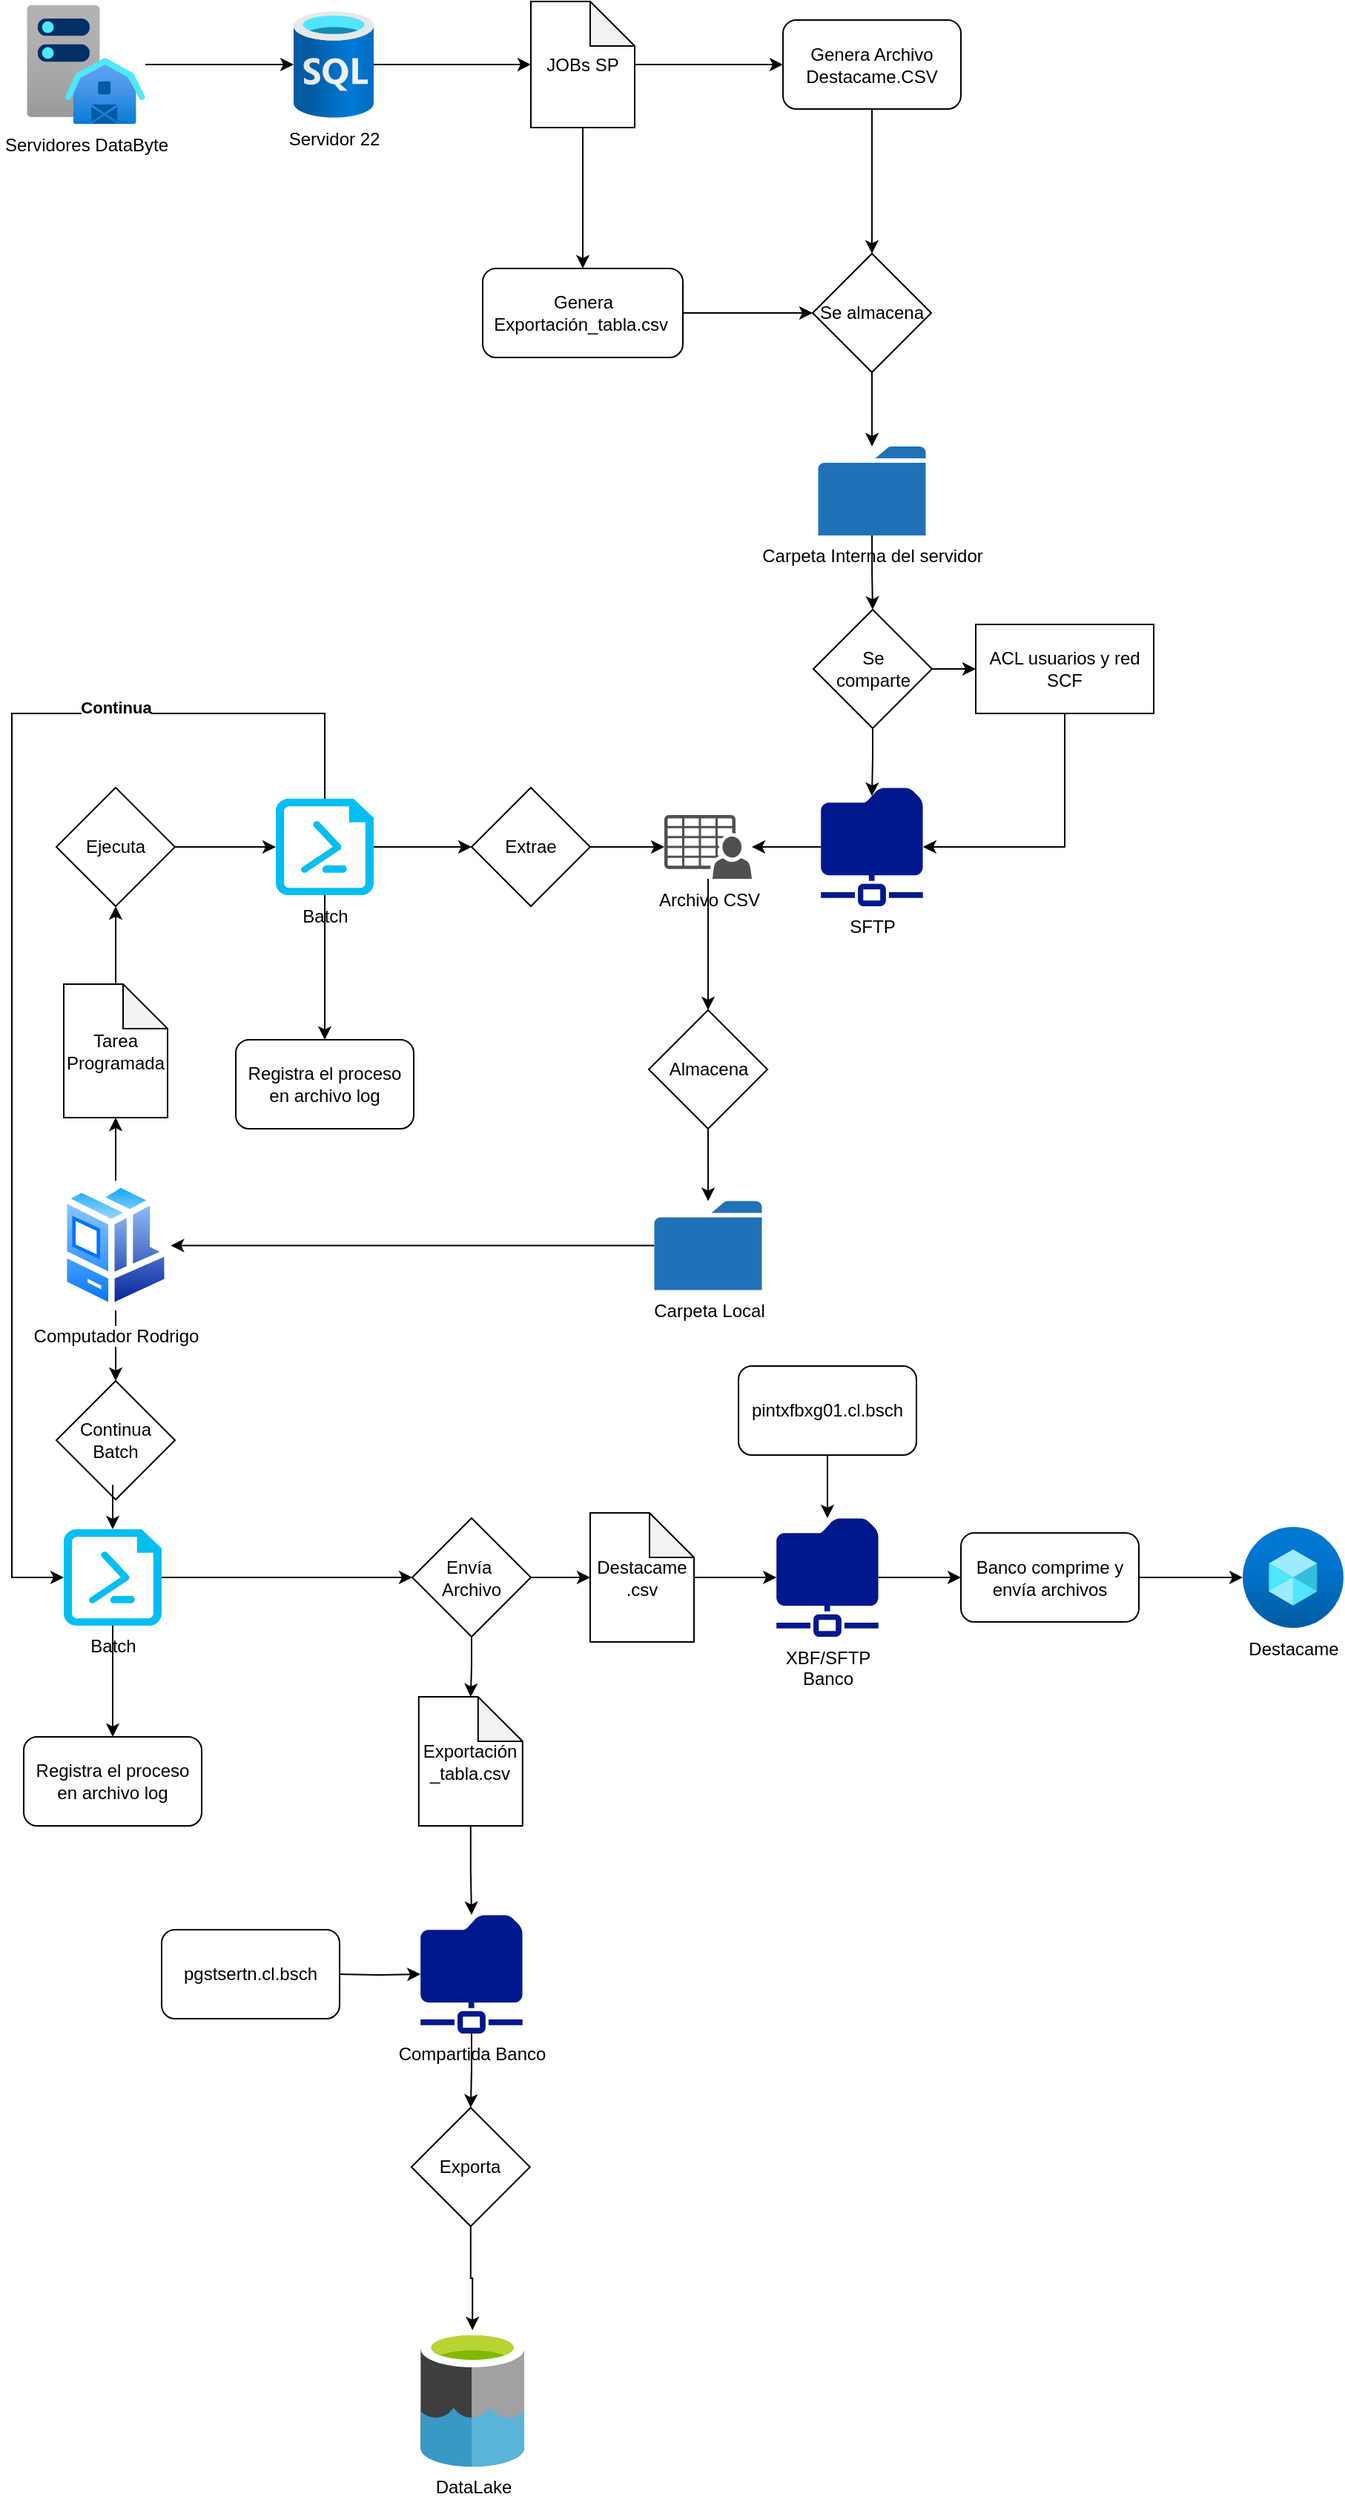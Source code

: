 <mxfile version="24.4.8" type="github">
  <diagram name="Página-1" id="wv0_I9xYi8dKAA7470HY">
    <mxGraphModel dx="794" dy="420" grid="1" gridSize="10" guides="1" tooltips="1" connect="1" arrows="1" fold="1" page="1" pageScale="1" pageWidth="827" pageHeight="1169" math="0" shadow="0">
      <root>
        <mxCell id="0" />
        <mxCell id="1" parent="0" />
        <mxCell id="hSa-tMD5gzLTI7g2pg_K-9" value="" style="edgeStyle=orthogonalEdgeStyle;rounded=0;orthogonalLoop=1;jettySize=auto;html=1;" parent="1" source="hSa-tMD5gzLTI7g2pg_K-5" target="hSa-tMD5gzLTI7g2pg_K-10" edge="1">
          <mxGeometry relative="1" as="geometry">
            <mxPoint x="362" y="72.5" as="targetPoint" />
          </mxGeometry>
        </mxCell>
        <mxCell id="hSa-tMD5gzLTI7g2pg_K-5" value="Servidor 22" style="image;aspect=fixed;html=1;points=[];align=center;fontSize=12;image=img/lib/azure2/databases/SQL_Database.svg;" parent="1" vertex="1">
          <mxGeometry x="240" y="36.5" width="54" height="72" as="geometry" />
        </mxCell>
        <mxCell id="hSa-tMD5gzLTI7g2pg_K-7" style="edgeStyle=orthogonalEdgeStyle;rounded=0;orthogonalLoop=1;jettySize=auto;html=1;" parent="1" source="hSa-tMD5gzLTI7g2pg_K-6" target="hSa-tMD5gzLTI7g2pg_K-5" edge="1">
          <mxGeometry relative="1" as="geometry" />
        </mxCell>
        <mxCell id="hSa-tMD5gzLTI7g2pg_K-6" value="Servidores DataByte" style="image;aspect=fixed;html=1;points=[];align=center;fontSize=12;image=img/lib/azure2/general/Server_Farm.svg;" parent="1" vertex="1">
          <mxGeometry x="60" y="32.5" width="80" height="80" as="geometry" />
        </mxCell>
        <mxCell id="hSa-tMD5gzLTI7g2pg_K-12" value="" style="edgeStyle=orthogonalEdgeStyle;rounded=0;orthogonalLoop=1;jettySize=auto;html=1;" parent="1" source="hSa-tMD5gzLTI7g2pg_K-10" target="hSa-tMD5gzLTI7g2pg_K-11" edge="1">
          <mxGeometry relative="1" as="geometry" />
        </mxCell>
        <mxCell id="hSa-tMD5gzLTI7g2pg_K-14" value="" style="edgeStyle=orthogonalEdgeStyle;rounded=0;orthogonalLoop=1;jettySize=auto;html=1;" parent="1" source="hSa-tMD5gzLTI7g2pg_K-10" target="hSa-tMD5gzLTI7g2pg_K-13" edge="1">
          <mxGeometry relative="1" as="geometry" />
        </mxCell>
        <mxCell id="hSa-tMD5gzLTI7g2pg_K-10" value="JOBs SP" style="shape=note;whiteSpace=wrap;html=1;backgroundOutline=1;darkOpacity=0.05;" parent="1" vertex="1">
          <mxGeometry x="400" y="30" width="70" height="85" as="geometry" />
        </mxCell>
        <mxCell id="hSa-tMD5gzLTI7g2pg_K-20" style="edgeStyle=orthogonalEdgeStyle;rounded=0;orthogonalLoop=1;jettySize=auto;html=1;" parent="1" source="hSa-tMD5gzLTI7g2pg_K-11" target="hSa-tMD5gzLTI7g2pg_K-18" edge="1">
          <mxGeometry relative="1" as="geometry" />
        </mxCell>
        <mxCell id="hSa-tMD5gzLTI7g2pg_K-11" value="Genera Archivo Destacame.CSV" style="rounded=1;whiteSpace=wrap;html=1;" parent="1" vertex="1">
          <mxGeometry x="570" y="42.5" width="120" height="60" as="geometry" />
        </mxCell>
        <mxCell id="hSa-tMD5gzLTI7g2pg_K-19" style="edgeStyle=orthogonalEdgeStyle;rounded=0;orthogonalLoop=1;jettySize=auto;html=1;" parent="1" source="hSa-tMD5gzLTI7g2pg_K-13" target="hSa-tMD5gzLTI7g2pg_K-18" edge="1">
          <mxGeometry relative="1" as="geometry" />
        </mxCell>
        <mxCell id="hSa-tMD5gzLTI7g2pg_K-13" value="Genera Exportación_tabla.csv&amp;nbsp;" style="rounded=1;whiteSpace=wrap;html=1;" parent="1" vertex="1">
          <mxGeometry x="367.5" y="210" width="135" height="60" as="geometry" />
        </mxCell>
        <mxCell id="hSa-tMD5gzLTI7g2pg_K-23" style="edgeStyle=orthogonalEdgeStyle;rounded=0;orthogonalLoop=1;jettySize=auto;html=1;" parent="1" source="hSa-tMD5gzLTI7g2pg_K-18" target="hSa-tMD5gzLTI7g2pg_K-21" edge="1">
          <mxGeometry relative="1" as="geometry" />
        </mxCell>
        <mxCell id="hSa-tMD5gzLTI7g2pg_K-18" value="Se almacena" style="rhombus;whiteSpace=wrap;html=1;" parent="1" vertex="1">
          <mxGeometry x="590" y="200" width="80" height="80" as="geometry" />
        </mxCell>
        <mxCell id="hSa-tMD5gzLTI7g2pg_K-28" style="edgeStyle=orthogonalEdgeStyle;rounded=0;orthogonalLoop=1;jettySize=auto;html=1;" parent="1" source="hSa-tMD5gzLTI7g2pg_K-21" target="hSa-tMD5gzLTI7g2pg_K-27" edge="1">
          <mxGeometry relative="1" as="geometry" />
        </mxCell>
        <mxCell id="hSa-tMD5gzLTI7g2pg_K-21" value="Carpeta Interna del servidor" style="sketch=0;pointerEvents=1;shadow=0;dashed=0;html=1;strokeColor=none;labelPosition=center;verticalLabelPosition=bottom;verticalAlign=top;outlineConnect=0;align=center;shape=mxgraph.office.concepts.folder;fillColor=#2072B8;" parent="1" vertex="1">
          <mxGeometry x="593.75" y="330" width="72.5" height="60" as="geometry" />
        </mxCell>
        <mxCell id="hSa-tMD5gzLTI7g2pg_K-63" style="edgeStyle=orthogonalEdgeStyle;rounded=0;orthogonalLoop=1;jettySize=auto;html=1;" parent="1" source="hSa-tMD5gzLTI7g2pg_K-26" target="hSa-tMD5gzLTI7g2pg_K-55" edge="1">
          <mxGeometry relative="1" as="geometry" />
        </mxCell>
        <mxCell id="hSa-tMD5gzLTI7g2pg_K-26" value="SFTP" style="sketch=0;aspect=fixed;pointerEvents=1;shadow=0;dashed=0;html=1;strokeColor=none;labelPosition=center;verticalLabelPosition=bottom;verticalAlign=top;align=center;fillColor=#00188D;shape=mxgraph.mscae.enterprise.shared_folder" parent="1" vertex="1">
          <mxGeometry x="595.6" y="560" width="68.8" height="80" as="geometry" />
        </mxCell>
        <mxCell id="hSa-tMD5gzLTI7g2pg_K-31" style="edgeStyle=orthogonalEdgeStyle;rounded=0;orthogonalLoop=1;jettySize=auto;html=1;" parent="1" source="hSa-tMD5gzLTI7g2pg_K-27" target="hSa-tMD5gzLTI7g2pg_K-30" edge="1">
          <mxGeometry relative="1" as="geometry" />
        </mxCell>
        <mxCell id="hSa-tMD5gzLTI7g2pg_K-27" value="Se &lt;br&gt;comparte" style="rhombus;whiteSpace=wrap;html=1;" parent="1" vertex="1">
          <mxGeometry x="590.5" y="440" width="80" height="80" as="geometry" />
        </mxCell>
        <mxCell id="hSa-tMD5gzLTI7g2pg_K-29" style="edgeStyle=orthogonalEdgeStyle;rounded=0;orthogonalLoop=1;jettySize=auto;html=1;entryX=0.5;entryY=0.07;entryDx=0;entryDy=0;entryPerimeter=0;" parent="1" source="hSa-tMD5gzLTI7g2pg_K-27" target="hSa-tMD5gzLTI7g2pg_K-26" edge="1">
          <mxGeometry relative="1" as="geometry" />
        </mxCell>
        <mxCell id="hSa-tMD5gzLTI7g2pg_K-30" value="ACL usuarios y red SCF" style="rounded=0;whiteSpace=wrap;html=1;" parent="1" vertex="1">
          <mxGeometry x="700" y="450" width="120" height="60" as="geometry" />
        </mxCell>
        <mxCell id="hSa-tMD5gzLTI7g2pg_K-33" style="edgeStyle=orthogonalEdgeStyle;rounded=0;orthogonalLoop=1;jettySize=auto;html=1;entryX=1;entryY=0.5;entryDx=0;entryDy=0;entryPerimeter=0;" parent="1" source="hSa-tMD5gzLTI7g2pg_K-30" target="hSa-tMD5gzLTI7g2pg_K-26" edge="1">
          <mxGeometry relative="1" as="geometry">
            <Array as="points">
              <mxPoint x="760" y="600" />
            </Array>
          </mxGeometry>
        </mxCell>
        <mxCell id="hSa-tMD5gzLTI7g2pg_K-58" style="edgeStyle=orthogonalEdgeStyle;rounded=0;orthogonalLoop=1;jettySize=auto;html=1;" parent="1" source="hSa-tMD5gzLTI7g2pg_K-34" target="hSa-tMD5gzLTI7g2pg_K-37" edge="1">
          <mxGeometry relative="1" as="geometry" />
        </mxCell>
        <mxCell id="hSa-tMD5gzLTI7g2pg_K-74" style="edgeStyle=orthogonalEdgeStyle;rounded=0;orthogonalLoop=1;jettySize=auto;html=1;" parent="1" source="hSa-tMD5gzLTI7g2pg_K-34" target="hSa-tMD5gzLTI7g2pg_K-73" edge="1">
          <mxGeometry relative="1" as="geometry" />
        </mxCell>
        <mxCell id="hSa-tMD5gzLTI7g2pg_K-34" value="Computador Rodrigo" style="image;aspect=fixed;perimeter=ellipsePerimeter;html=1;align=center;shadow=0;dashed=0;spacingTop=3;image=img/lib/active_directory/workstation_client.svg;" parent="1" vertex="1">
          <mxGeometry x="82.81" y="825" width="74.38" height="87.5" as="geometry" />
        </mxCell>
        <mxCell id="hSa-tMD5gzLTI7g2pg_K-54" style="edgeStyle=orthogonalEdgeStyle;rounded=0;orthogonalLoop=1;jettySize=auto;html=1;" parent="1" source="hSa-tMD5gzLTI7g2pg_K-36" target="hSa-tMD5gzLTI7g2pg_K-52" edge="1">
          <mxGeometry relative="1" as="geometry" />
        </mxCell>
        <mxCell id="hSa-tMD5gzLTI7g2pg_K-36" value="Ejecuta" style="rhombus;whiteSpace=wrap;html=1;" parent="1" vertex="1">
          <mxGeometry x="80" y="560" width="80" height="80" as="geometry" />
        </mxCell>
        <mxCell id="hSa-tMD5gzLTI7g2pg_K-49" style="edgeStyle=orthogonalEdgeStyle;rounded=0;orthogonalLoop=1;jettySize=auto;html=1;" parent="1" source="hSa-tMD5gzLTI7g2pg_K-37" target="hSa-tMD5gzLTI7g2pg_K-36" edge="1">
          <mxGeometry relative="1" as="geometry" />
        </mxCell>
        <mxCell id="hSa-tMD5gzLTI7g2pg_K-37" value="Tarea Programada" style="shape=note;whiteSpace=wrap;html=1;backgroundOutline=1;darkOpacity=0.05;" parent="1" vertex="1">
          <mxGeometry x="85" y="692.5" width="70" height="90" as="geometry" />
        </mxCell>
        <mxCell id="hSa-tMD5gzLTI7g2pg_K-62" style="edgeStyle=orthogonalEdgeStyle;rounded=0;orthogonalLoop=1;jettySize=auto;html=1;" parent="1" source="hSa-tMD5gzLTI7g2pg_K-46" target="hSa-tMD5gzLTI7g2pg_K-55" edge="1">
          <mxGeometry relative="1" as="geometry" />
        </mxCell>
        <mxCell id="hSa-tMD5gzLTI7g2pg_K-46" value="Extrae" style="rhombus;whiteSpace=wrap;html=1;" parent="1" vertex="1">
          <mxGeometry x="360" y="560" width="80" height="80" as="geometry" />
        </mxCell>
        <mxCell id="hSa-tMD5gzLTI7g2pg_K-53" style="edgeStyle=orthogonalEdgeStyle;rounded=0;orthogonalLoop=1;jettySize=auto;html=1;" parent="1" source="hSa-tMD5gzLTI7g2pg_K-52" target="hSa-tMD5gzLTI7g2pg_K-46" edge="1">
          <mxGeometry relative="1" as="geometry" />
        </mxCell>
        <mxCell id="hSa-tMD5gzLTI7g2pg_K-77" style="edgeStyle=orthogonalEdgeStyle;rounded=0;orthogonalLoop=1;jettySize=auto;html=1;" parent="1" source="hSa-tMD5gzLTI7g2pg_K-52" target="hSa-tMD5gzLTI7g2pg_K-76" edge="1">
          <mxGeometry relative="1" as="geometry" />
        </mxCell>
        <mxCell id="hSa-tMD5gzLTI7g2pg_K-52" value="Batch" style="verticalLabelPosition=bottom;html=1;verticalAlign=top;align=center;strokeColor=none;fillColor=#00BEF2;shape=mxgraph.azure.powershell_file;pointerEvents=1;" parent="1" vertex="1">
          <mxGeometry x="228" y="567.5" width="66" height="65" as="geometry" />
        </mxCell>
        <mxCell id="hSa-tMD5gzLTI7g2pg_K-65" style="edgeStyle=orthogonalEdgeStyle;rounded=0;orthogonalLoop=1;jettySize=auto;html=1;" parent="1" source="hSa-tMD5gzLTI7g2pg_K-55" target="hSa-tMD5gzLTI7g2pg_K-64" edge="1">
          <mxGeometry relative="1" as="geometry" />
        </mxCell>
        <mxCell id="hSa-tMD5gzLTI7g2pg_K-55" value="Archivo CSV" style="sketch=0;pointerEvents=1;shadow=0;dashed=0;html=1;strokeColor=none;fillColor=#505050;labelPosition=center;verticalLabelPosition=bottom;verticalAlign=top;outlineConnect=0;align=center;shape=mxgraph.office.users.csv_file;" parent="1" vertex="1">
          <mxGeometry x="490" y="578.5" width="59" height="43" as="geometry" />
        </mxCell>
        <mxCell id="hSa-tMD5gzLTI7g2pg_K-68" style="edgeStyle=orthogonalEdgeStyle;rounded=0;orthogonalLoop=1;jettySize=auto;html=1;" parent="1" source="hSa-tMD5gzLTI7g2pg_K-64" target="hSa-tMD5gzLTI7g2pg_K-67" edge="1">
          <mxGeometry relative="1" as="geometry" />
        </mxCell>
        <mxCell id="hSa-tMD5gzLTI7g2pg_K-64" value="Almacena" style="rhombus;whiteSpace=wrap;html=1;" parent="1" vertex="1">
          <mxGeometry x="479.5" y="710" width="80" height="80" as="geometry" />
        </mxCell>
        <mxCell id="hSa-tMD5gzLTI7g2pg_K-70" style="edgeStyle=orthogonalEdgeStyle;rounded=0;orthogonalLoop=1;jettySize=auto;html=1;" parent="1" source="hSa-tMD5gzLTI7g2pg_K-67" target="hSa-tMD5gzLTI7g2pg_K-34" edge="1">
          <mxGeometry relative="1" as="geometry" />
        </mxCell>
        <mxCell id="hSa-tMD5gzLTI7g2pg_K-67" value="Carpeta Local" style="sketch=0;pointerEvents=1;shadow=0;dashed=0;html=1;strokeColor=none;labelPosition=center;verticalLabelPosition=bottom;verticalAlign=top;outlineConnect=0;align=center;shape=mxgraph.office.concepts.folder;fillColor=#2072B8;" parent="1" vertex="1">
          <mxGeometry x="483.25" y="838.75" width="72.5" height="60" as="geometry" />
        </mxCell>
        <mxCell id="hSa-tMD5gzLTI7g2pg_K-82" style="edgeStyle=orthogonalEdgeStyle;rounded=0;orthogonalLoop=1;jettySize=auto;html=1;" parent="1" source="hSa-tMD5gzLTI7g2pg_K-71" target="hSa-tMD5gzLTI7g2pg_K-81" edge="1">
          <mxGeometry relative="1" as="geometry" />
        </mxCell>
        <mxCell id="hSa-tMD5gzLTI7g2pg_K-87" style="edgeStyle=orthogonalEdgeStyle;rounded=0;orthogonalLoop=1;jettySize=auto;html=1;entryX=0.5;entryY=0;entryDx=0;entryDy=0;" parent="1" source="hSa-tMD5gzLTI7g2pg_K-71" target="hSa-tMD5gzLTI7g2pg_K-78" edge="1">
          <mxGeometry relative="1" as="geometry" />
        </mxCell>
        <mxCell id="hSa-tMD5gzLTI7g2pg_K-71" value="Batch" style="verticalLabelPosition=bottom;html=1;verticalAlign=top;align=center;strokeColor=none;fillColor=#00BEF2;shape=mxgraph.azure.powershell_file;pointerEvents=1;" parent="1" vertex="1">
          <mxGeometry x="85" y="1060" width="66" height="65" as="geometry" />
        </mxCell>
        <mxCell id="hSa-tMD5gzLTI7g2pg_K-72" style="edgeStyle=orthogonalEdgeStyle;rounded=0;orthogonalLoop=1;jettySize=auto;html=1;entryX=0;entryY=0.5;entryDx=0;entryDy=0;entryPerimeter=0;exitX=0.5;exitY=0;exitDx=0;exitDy=0;exitPerimeter=0;" parent="1" source="hSa-tMD5gzLTI7g2pg_K-52" target="hSa-tMD5gzLTI7g2pg_K-71" edge="1">
          <mxGeometry relative="1" as="geometry">
            <mxPoint x="211" y="533.75" as="sourcePoint" />
            <mxPoint x="70" y="966.25" as="targetPoint" />
            <Array as="points">
              <mxPoint x="261" y="510" />
              <mxPoint x="50" y="510" />
              <mxPoint x="50" y="1093" />
            </Array>
          </mxGeometry>
        </mxCell>
        <mxCell id="hSa-tMD5gzLTI7g2pg_K-118" value="&lt;b&gt;Continua&lt;/b&gt;" style="edgeLabel;html=1;align=center;verticalAlign=middle;resizable=0;points=[];" parent="hSa-tMD5gzLTI7g2pg_K-72" vertex="1" connectable="0">
          <mxGeometry x="-0.55" y="-4" relative="1" as="geometry">
            <mxPoint x="1" as="offset" />
          </mxGeometry>
        </mxCell>
        <mxCell id="hSa-tMD5gzLTI7g2pg_K-73" value="Continua Batch" style="rhombus;whiteSpace=wrap;html=1;" parent="1" vertex="1">
          <mxGeometry x="80" y="960" width="80" height="80" as="geometry" />
        </mxCell>
        <mxCell id="hSa-tMD5gzLTI7g2pg_K-75" style="edgeStyle=orthogonalEdgeStyle;rounded=0;orthogonalLoop=1;jettySize=auto;html=1;entryX=0.5;entryY=0;entryDx=0;entryDy=0;entryPerimeter=0;" parent="1" target="hSa-tMD5gzLTI7g2pg_K-71" edge="1">
          <mxGeometry relative="1" as="geometry">
            <mxPoint x="118" y="1030" as="sourcePoint" />
          </mxGeometry>
        </mxCell>
        <mxCell id="hSa-tMD5gzLTI7g2pg_K-76" value="Registra el proceso en archivo log" style="rounded=1;whiteSpace=wrap;html=1;" parent="1" vertex="1">
          <mxGeometry x="201" y="730" width="120" height="60" as="geometry" />
        </mxCell>
        <mxCell id="hSa-tMD5gzLTI7g2pg_K-78" value="Registra el proceso en archivo log" style="rounded=1;whiteSpace=wrap;html=1;" parent="1" vertex="1">
          <mxGeometry x="58" y="1200" width="120" height="60" as="geometry" />
        </mxCell>
        <mxCell id="hSa-tMD5gzLTI7g2pg_K-102" style="edgeStyle=orthogonalEdgeStyle;rounded=0;orthogonalLoop=1;jettySize=auto;html=1;" parent="1" source="hSa-tMD5gzLTI7g2pg_K-81" target="hSa-tMD5gzLTI7g2pg_K-100" edge="1">
          <mxGeometry relative="1" as="geometry" />
        </mxCell>
        <mxCell id="hSa-tMD5gzLTI7g2pg_K-81" value="Envía&amp;nbsp;&lt;div&gt;Archivo&lt;/div&gt;" style="rhombus;whiteSpace=wrap;html=1;" parent="1" vertex="1">
          <mxGeometry x="320" y="1052.5" width="80" height="80" as="geometry" />
        </mxCell>
        <mxCell id="hSa-tMD5gzLTI7g2pg_K-110" style="edgeStyle=orthogonalEdgeStyle;rounded=0;orthogonalLoop=1;jettySize=auto;html=1;" parent="1" source="hSa-tMD5gzLTI7g2pg_K-84" target="hSa-tMD5gzLTI7g2pg_K-109" edge="1">
          <mxGeometry relative="1" as="geometry" />
        </mxCell>
        <mxCell id="hSa-tMD5gzLTI7g2pg_K-84" value="XBF/SFTP&lt;br&gt;Banco" style="sketch=0;aspect=fixed;pointerEvents=1;shadow=0;dashed=0;html=1;strokeColor=none;labelPosition=center;verticalLabelPosition=bottom;verticalAlign=top;align=center;fillColor=#00188D;shape=mxgraph.mscae.enterprise.shared_folder" parent="1" vertex="1">
          <mxGeometry x="565.6" y="1052.5" width="68.8" height="80" as="geometry" />
        </mxCell>
        <mxCell id="hSa-tMD5gzLTI7g2pg_K-121" style="edgeStyle=orthogonalEdgeStyle;rounded=0;orthogonalLoop=1;jettySize=auto;html=1;" parent="1" source="hSa-tMD5gzLTI7g2pg_K-89" target="hSa-tMD5gzLTI7g2pg_K-120" edge="1">
          <mxGeometry relative="1" as="geometry" />
        </mxCell>
        <mxCell id="hSa-tMD5gzLTI7g2pg_K-89" value="Compartida Banco" style="sketch=0;aspect=fixed;pointerEvents=1;shadow=0;dashed=0;html=1;strokeColor=none;labelPosition=center;verticalLabelPosition=bottom;verticalAlign=top;align=center;fillColor=#00188D;shape=mxgraph.mscae.enterprise.shared_folder" parent="1" vertex="1">
          <mxGeometry x="325.6" y="1320" width="68.8" height="80" as="geometry" />
        </mxCell>
        <mxCell id="hSa-tMD5gzLTI7g2pg_K-96" style="edgeStyle=orthogonalEdgeStyle;rounded=0;orthogonalLoop=1;jettySize=auto;html=1;" parent="1" target="hSa-tMD5gzLTI7g2pg_K-89" edge="1">
          <mxGeometry relative="1" as="geometry">
            <mxPoint x="270" y="1360.0" as="sourcePoint" />
          </mxGeometry>
        </mxCell>
        <mxCell id="hSa-tMD5gzLTI7g2pg_K-92" value="&lt;div&gt;&lt;span style=&quot;background-color: initial;&quot;&gt;pgstsertn.cl.bsch&lt;/span&gt;&lt;br&gt;&lt;/div&gt;" style="rounded=1;whiteSpace=wrap;html=1;" parent="1" vertex="1">
          <mxGeometry x="151" y="1330" width="120" height="60" as="geometry" />
        </mxCell>
        <mxCell id="hSa-tMD5gzLTI7g2pg_K-95" value="" style="edgeStyle=orthogonalEdgeStyle;rounded=0;orthogonalLoop=1;jettySize=auto;html=1;" parent="1" source="hSa-tMD5gzLTI7g2pg_K-94" target="hSa-tMD5gzLTI7g2pg_K-84" edge="1">
          <mxGeometry relative="1" as="geometry" />
        </mxCell>
        <mxCell id="hSa-tMD5gzLTI7g2pg_K-94" value="pintxfbxg01.cl.bsch" style="rounded=1;whiteSpace=wrap;html=1;" parent="1" vertex="1">
          <mxGeometry x="540" y="950" width="120" height="60" as="geometry" />
        </mxCell>
        <mxCell id="hSa-tMD5gzLTI7g2pg_K-103" style="edgeStyle=orthogonalEdgeStyle;rounded=0;orthogonalLoop=1;jettySize=auto;html=1;" parent="1" source="hSa-tMD5gzLTI7g2pg_K-100" target="hSa-tMD5gzLTI7g2pg_K-84" edge="1">
          <mxGeometry relative="1" as="geometry" />
        </mxCell>
        <mxCell id="hSa-tMD5gzLTI7g2pg_K-100" value="Destacame&lt;div&gt;.csv&lt;/div&gt;" style="shape=note;whiteSpace=wrap;html=1;backgroundOutline=1;darkOpacity=0.05;" parent="1" vertex="1">
          <mxGeometry x="440" y="1049" width="70" height="87" as="geometry" />
        </mxCell>
        <mxCell id="hSa-tMD5gzLTI7g2pg_K-106" style="edgeStyle=orthogonalEdgeStyle;rounded=0;orthogonalLoop=1;jettySize=auto;html=1;" parent="1" source="hSa-tMD5gzLTI7g2pg_K-101" target="hSa-tMD5gzLTI7g2pg_K-89" edge="1">
          <mxGeometry relative="1" as="geometry" />
        </mxCell>
        <mxCell id="hSa-tMD5gzLTI7g2pg_K-101" value="Exportación&lt;br&gt;_tabla.csv" style="shape=note;whiteSpace=wrap;html=1;backgroundOutline=1;darkOpacity=0.05;" parent="1" vertex="1">
          <mxGeometry x="324.4" y="1173" width="70" height="87" as="geometry" />
        </mxCell>
        <mxCell id="hSa-tMD5gzLTI7g2pg_K-104" style="edgeStyle=orthogonalEdgeStyle;rounded=0;orthogonalLoop=1;jettySize=auto;html=1;entryX=0.5;entryY=0;entryDx=0;entryDy=0;entryPerimeter=0;" parent="1" source="hSa-tMD5gzLTI7g2pg_K-81" target="hSa-tMD5gzLTI7g2pg_K-101" edge="1">
          <mxGeometry relative="1" as="geometry" />
        </mxCell>
        <mxCell id="hSa-tMD5gzLTI7g2pg_K-117" style="edgeStyle=orthogonalEdgeStyle;rounded=0;orthogonalLoop=1;jettySize=auto;html=1;" parent="1" source="hSa-tMD5gzLTI7g2pg_K-109" target="hSa-tMD5gzLTI7g2pg_K-116" edge="1">
          <mxGeometry relative="1" as="geometry" />
        </mxCell>
        <mxCell id="hSa-tMD5gzLTI7g2pg_K-109" value="Banco comprime y envía archivos" style="rounded=1;whiteSpace=wrap;html=1;" parent="1" vertex="1">
          <mxGeometry x="690" y="1062.5" width="120" height="60" as="geometry" />
        </mxCell>
        <mxCell id="hSa-tMD5gzLTI7g2pg_K-116" value="Destacame" style="image;aspect=fixed;html=1;points=[];align=center;fontSize=12;image=img/lib/azure2/compute/Host_Pools.svg;" parent="1" vertex="1">
          <mxGeometry x="880" y="1058.5" width="68" height="68" as="geometry" />
        </mxCell>
        <mxCell id="hSa-tMD5gzLTI7g2pg_K-119" value="DataLake" style="image;sketch=0;aspect=fixed;html=1;points=[];align=center;fontSize=12;image=img/lib/mscae/Data_Lake.svg;" parent="1" vertex="1">
          <mxGeometry x="325.6" y="1600" width="70" height="92.11" as="geometry" />
        </mxCell>
        <mxCell id="hSa-tMD5gzLTI7g2pg_K-122" style="edgeStyle=orthogonalEdgeStyle;rounded=0;orthogonalLoop=1;jettySize=auto;html=1;" parent="1" source="hSa-tMD5gzLTI7g2pg_K-120" target="hSa-tMD5gzLTI7g2pg_K-119" edge="1">
          <mxGeometry relative="1" as="geometry" />
        </mxCell>
        <mxCell id="hSa-tMD5gzLTI7g2pg_K-120" value="Exporta" style="rhombus;whiteSpace=wrap;html=1;" parent="1" vertex="1">
          <mxGeometry x="319.4" y="1450" width="80" height="80" as="geometry" />
        </mxCell>
      </root>
    </mxGraphModel>
  </diagram>
</mxfile>
